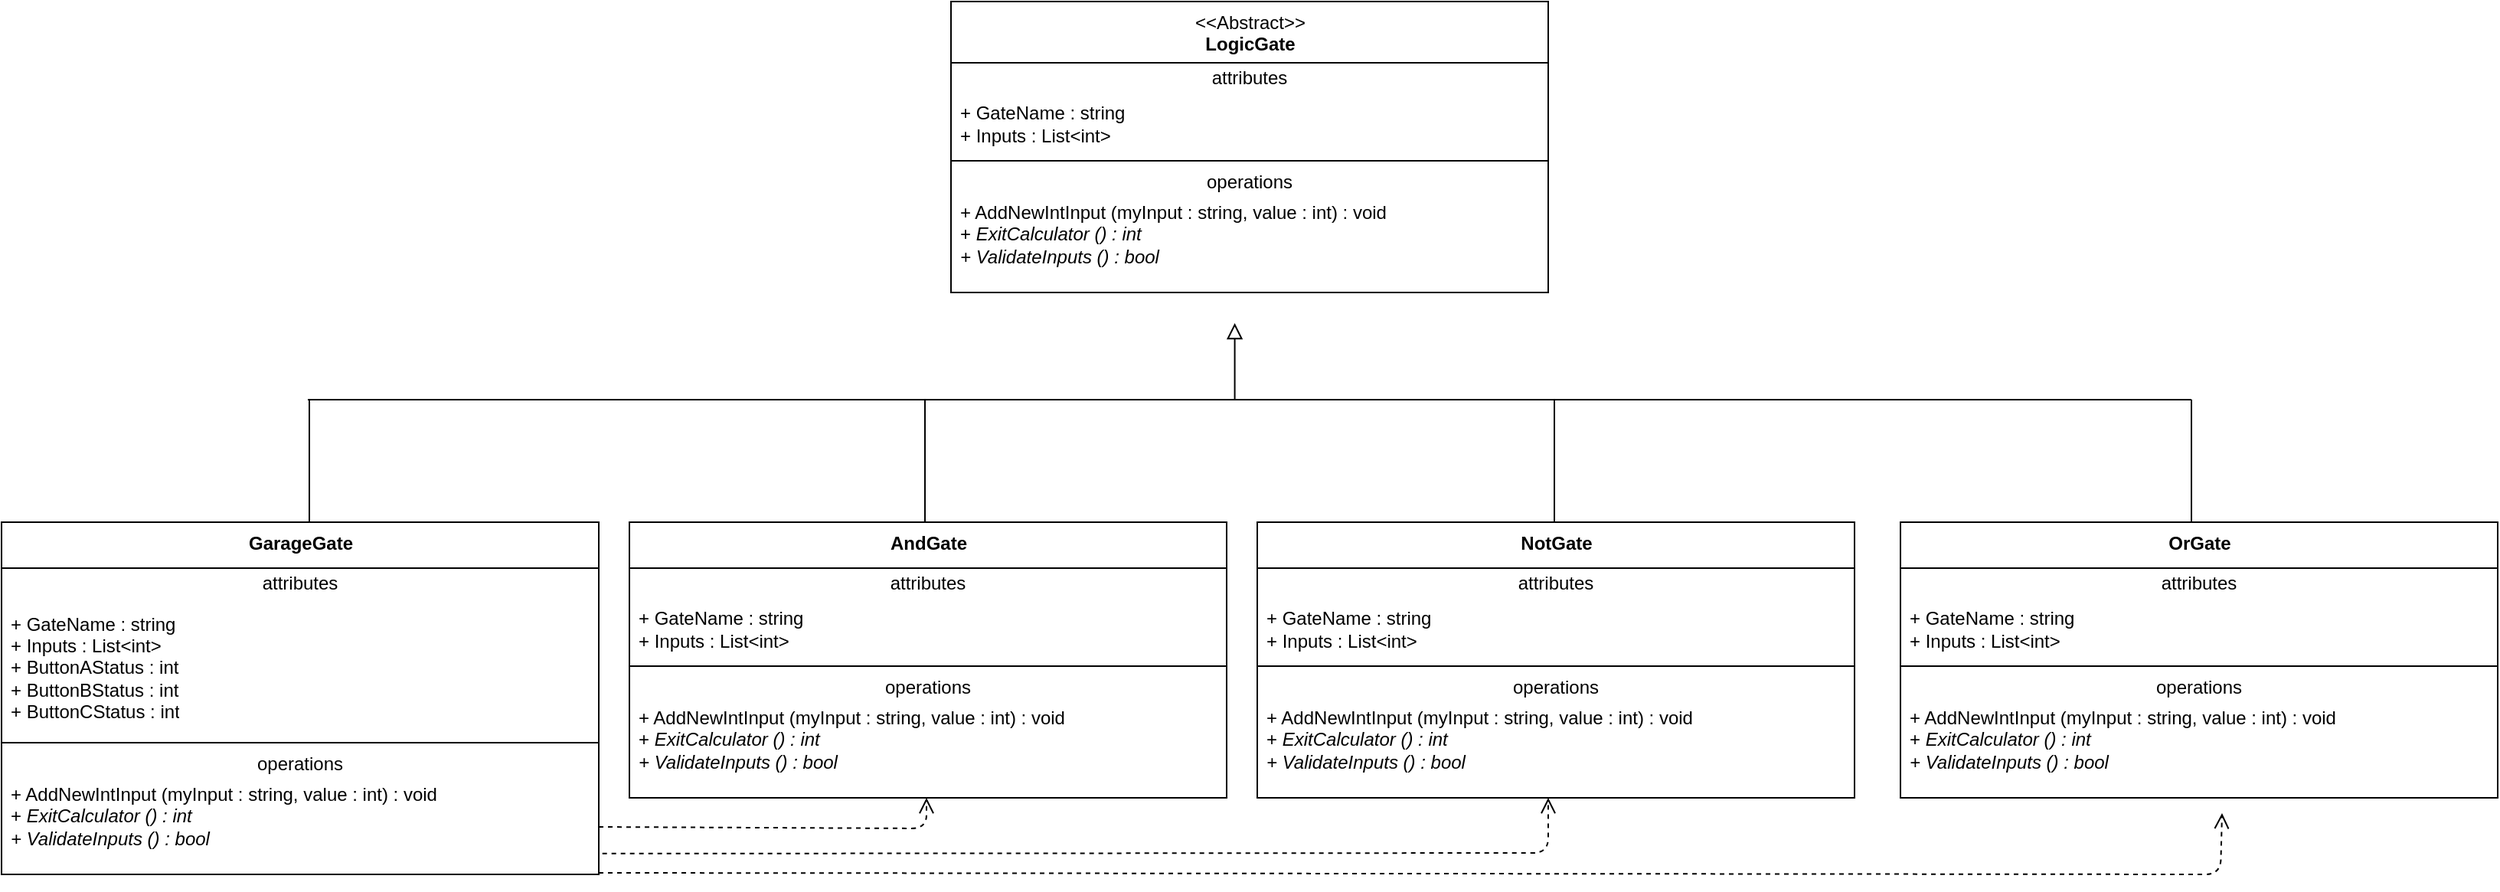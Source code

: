<mxfile>
    <diagram id="78Jm8NTUC8t-EwOBHktt" name="Page-1">
        <mxGraphModel dx="2039" dy="1904" grid="1" gridSize="10" guides="1" tooltips="1" connect="1" arrows="1" fold="1" page="1" pageScale="1" pageWidth="850" pageHeight="1100" math="0" shadow="0">
            <root>
                <mxCell id="0"/>
                <mxCell id="1" parent="0"/>
                <mxCell id="4" value="&amp;lt;&amp;lt;Abstract&amp;gt;&amp;gt;&lt;br&gt;&lt;b&gt;LogicGate&lt;/b&gt;" style="swimlane;fontStyle=0;align=center;verticalAlign=top;childLayout=stackLayout;horizontal=1;startSize=40;horizontalStack=0;resizeParent=1;resizeParentMax=0;resizeLast=0;collapsible=0;marginBottom=0;html=1;" parent="1" vertex="1">
                    <mxGeometry x="50" y="-30" width="390" height="190" as="geometry"/>
                </mxCell>
                <mxCell id="5" value="attributes" style="text;html=1;strokeColor=none;fillColor=none;align=center;verticalAlign=middle;spacingLeft=4;spacingRight=4;overflow=hidden;rotatable=0;points=[[0,0.5],[1,0.5]];portConstraint=eastwest;" parent="4" vertex="1">
                    <mxGeometry y="40" width="390" height="20" as="geometry"/>
                </mxCell>
                <mxCell id="6" value="+ GateName : string&lt;br&gt;+ Inputs : List&amp;lt;int&amp;gt;" style="text;html=1;strokeColor=none;fillColor=none;align=left;verticalAlign=middle;spacingLeft=4;spacingRight=4;overflow=hidden;rotatable=0;points=[[0,0.5],[1,0.5]];portConstraint=eastwest;" parent="4" vertex="1">
                    <mxGeometry y="60" width="390" height="40" as="geometry"/>
                </mxCell>
                <mxCell id="9" value="" style="line;strokeWidth=1;fillColor=none;align=left;verticalAlign=middle;spacingTop=-1;spacingLeft=3;spacingRight=3;rotatable=0;labelPosition=right;points=[];portConstraint=eastwest;" parent="4" vertex="1">
                    <mxGeometry y="100" width="390" height="8" as="geometry"/>
                </mxCell>
                <mxCell id="10" value="operations" style="text;html=1;strokeColor=none;fillColor=none;align=center;verticalAlign=middle;spacingLeft=4;spacingRight=4;overflow=hidden;rotatable=0;points=[[0,0.5],[1,0.5]];portConstraint=eastwest;" parent="4" vertex="1">
                    <mxGeometry y="108" width="390" height="20" as="geometry"/>
                </mxCell>
                <mxCell id="11" value="+ AddNewIntInput (myInput : string, value : int) : void&amp;nbsp;&lt;br&gt;+ &lt;i&gt;ExitCalculator () : int&lt;br&gt;+ ValidateInputs () : bool&lt;br&gt;&lt;br&gt;&lt;/i&gt;" style="text;html=1;strokeColor=none;fillColor=none;align=left;verticalAlign=middle;spacingLeft=4;spacingRight=4;overflow=hidden;rotatable=0;points=[[0,0.5],[1,0.5]];portConstraint=eastwest;" parent="4" vertex="1">
                    <mxGeometry y="128" width="390" height="62" as="geometry"/>
                </mxCell>
                <mxCell id="34" value="" style="endArrow=block;html=1;rounded=0;align=center;verticalAlign=bottom;endFill=0;labelBackgroundColor=none;endSize=8;" parent="1" edge="1">
                    <mxGeometry relative="1" as="geometry">
                        <mxPoint x="235.29" y="230" as="sourcePoint"/>
                        <mxPoint x="235.29" y="180" as="targetPoint"/>
                    </mxGeometry>
                </mxCell>
                <mxCell id="37" value="" style="html=1;verticalAlign=bottom;labelBackgroundColor=none;endArrow=none;endFill=0;endSize=6;align=left;" parent="1" edge="1">
                    <mxGeometry x="-1" relative="1" as="geometry">
                        <mxPoint x="-370" y="230" as="sourcePoint"/>
                        <mxPoint x="860" y="230" as="targetPoint"/>
                    </mxGeometry>
                </mxCell>
                <mxCell id="38" value="" style="html=1;verticalAlign=bottom;labelBackgroundColor=none;endArrow=none;endFill=0;endSize=6;align=left;entryX=0.5;entryY=0;entryDx=0;entryDy=0;" parent="1" edge="1">
                    <mxGeometry x="-1" relative="1" as="geometry">
                        <mxPoint x="33" y="230" as="sourcePoint"/>
                        <mxPoint x="33" y="310" as="targetPoint"/>
                    </mxGeometry>
                </mxCell>
                <mxCell id="39" value="" style="html=1;verticalAlign=bottom;labelBackgroundColor=none;endArrow=none;endFill=0;endSize=6;align=left;entryX=0.5;entryY=0;entryDx=0;entryDy=0;" parent="1" edge="1">
                    <mxGeometry x="-1" relative="1" as="geometry">
                        <mxPoint x="444" y="230" as="sourcePoint"/>
                        <mxPoint x="444" y="310" as="targetPoint"/>
                    </mxGeometry>
                </mxCell>
                <mxCell id="40" value="" style="html=1;verticalAlign=bottom;labelBackgroundColor=none;endArrow=none;endFill=0;endSize=6;align=left;entryX=0.5;entryY=0;entryDx=0;entryDy=0;" parent="1" edge="1">
                    <mxGeometry x="-1" relative="1" as="geometry">
                        <mxPoint x="860.0" y="230" as="sourcePoint"/>
                        <mxPoint x="860.0" y="310" as="targetPoint"/>
                    </mxGeometry>
                </mxCell>
                <mxCell id="72" value="&lt;b&gt;GarageGate&lt;/b&gt;" style="swimlane;fontStyle=0;align=center;verticalAlign=top;childLayout=stackLayout;horizontal=1;startSize=30;horizontalStack=0;resizeParent=1;resizeParentMax=0;resizeLast=0;collapsible=0;marginBottom=0;html=1;" parent="1" vertex="1">
                    <mxGeometry x="-570" y="310" width="390" height="230" as="geometry"/>
                </mxCell>
                <mxCell id="73" value="attributes" style="text;html=1;strokeColor=none;fillColor=none;align=center;verticalAlign=middle;spacingLeft=4;spacingRight=4;overflow=hidden;rotatable=0;points=[[0,0.5],[1,0.5]];portConstraint=eastwest;" parent="72" vertex="1">
                    <mxGeometry y="30" width="390" height="20" as="geometry"/>
                </mxCell>
                <mxCell id="74" value="+ GateName : string&lt;br&gt;+ Inputs : List&amp;lt;int&amp;gt;&lt;br&gt;+ ButtonAStatus : int&lt;br&gt;+ ButtonBStatus : int&lt;br&gt;+ ButtonCStatus : int" style="text;html=1;strokeColor=none;fillColor=none;align=left;verticalAlign=middle;spacingLeft=4;spacingRight=4;overflow=hidden;rotatable=0;points=[[0,0.5],[1,0.5]];portConstraint=eastwest;" parent="72" vertex="1">
                    <mxGeometry y="50" width="390" height="90" as="geometry"/>
                </mxCell>
                <mxCell id="75" value="" style="line;strokeWidth=1;fillColor=none;align=left;verticalAlign=middle;spacingTop=-1;spacingLeft=3;spacingRight=3;rotatable=0;labelPosition=right;points=[];portConstraint=eastwest;" parent="72" vertex="1">
                    <mxGeometry y="140" width="390" height="8" as="geometry"/>
                </mxCell>
                <mxCell id="76" value="operations" style="text;html=1;strokeColor=none;fillColor=none;align=center;verticalAlign=middle;spacingLeft=4;spacingRight=4;overflow=hidden;rotatable=0;points=[[0,0.5],[1,0.5]];portConstraint=eastwest;" parent="72" vertex="1">
                    <mxGeometry y="148" width="390" height="20" as="geometry"/>
                </mxCell>
                <mxCell id="100" value="+ AddNewIntInput (myInput : string, value : int) : void&amp;nbsp;&lt;br&gt;+ &lt;i&gt;ExitCalculator () : int&lt;br&gt;+ ValidateInputs () : bool&lt;br&gt;&lt;br&gt;&lt;/i&gt;" style="text;html=1;strokeColor=none;fillColor=none;align=left;verticalAlign=middle;spacingLeft=4;spacingRight=4;overflow=hidden;rotatable=0;points=[[0,0.5],[1,0.5]];portConstraint=eastwest;" vertex="1" parent="72">
                    <mxGeometry y="168" width="390" height="62" as="geometry"/>
                </mxCell>
                <mxCell id="78" value="" style="html=1;verticalAlign=bottom;labelBackgroundColor=none;endArrow=none;endFill=0;endSize=6;align=left;entryX=0.5;entryY=0;entryDx=0;entryDy=0;" parent="1" edge="1">
                    <mxGeometry x="-1" relative="1" as="geometry">
                        <mxPoint x="-369" y="230" as="sourcePoint"/>
                        <mxPoint x="-369" y="310" as="targetPoint"/>
                    </mxGeometry>
                </mxCell>
                <mxCell id="79" value="" style="endArrow=open;startArrow=none;endFill=0;startFill=0;endSize=8;html=1;verticalAlign=bottom;dashed=1;labelBackgroundColor=none;exitX=1;exitY=0.5;exitDx=0;exitDy=0;" parent="1" edge="1" source="100">
                    <mxGeometry width="160" relative="1" as="geometry">
                        <mxPoint x="-180" y="525" as="sourcePoint"/>
                        <mxPoint x="34" y="490" as="targetPoint"/>
                        <Array as="points">
                            <mxPoint x="34" y="510"/>
                        </Array>
                    </mxGeometry>
                </mxCell>
                <mxCell id="80" value="" style="endArrow=open;startArrow=none;endFill=0;startFill=0;endSize=8;html=1;verticalAlign=bottom;dashed=1;labelBackgroundColor=none;exitX=1.006;exitY=0.781;exitDx=0;exitDy=0;exitPerimeter=0;" parent="1" source="100" edge="1">
                    <mxGeometry width="160" relative="1" as="geometry">
                        <mxPoint x="-180" y="509" as="sourcePoint"/>
                        <mxPoint x="440" y="490" as="targetPoint"/>
                        <Array as="points">
                            <mxPoint x="440" y="526"/>
                        </Array>
                    </mxGeometry>
                </mxCell>
                <mxCell id="81" value="" style="endArrow=open;startArrow=none;endFill=0;startFill=0;endSize=8;html=1;verticalAlign=bottom;dashed=1;labelBackgroundColor=none;" parent="1" edge="1">
                    <mxGeometry width="160" relative="1" as="geometry">
                        <mxPoint x="-180" y="539" as="sourcePoint"/>
                        <mxPoint x="880" y="500" as="targetPoint"/>
                        <Array as="points">
                            <mxPoint x="879" y="540"/>
                        </Array>
                    </mxGeometry>
                </mxCell>
                <mxCell id="82" value="&lt;b&gt;AndGate&lt;/b&gt;" style="swimlane;fontStyle=0;align=center;verticalAlign=top;childLayout=stackLayout;horizontal=1;startSize=30;horizontalStack=0;resizeParent=1;resizeParentMax=0;resizeLast=0;collapsible=0;marginBottom=0;html=1;" parent="1" vertex="1">
                    <mxGeometry x="-160" y="310" width="390" height="180" as="geometry"/>
                </mxCell>
                <mxCell id="83" value="attributes" style="text;html=1;strokeColor=none;fillColor=none;align=center;verticalAlign=middle;spacingLeft=4;spacingRight=4;overflow=hidden;rotatable=0;points=[[0,0.5],[1,0.5]];portConstraint=eastwest;" parent="82" vertex="1">
                    <mxGeometry y="30" width="390" height="20" as="geometry"/>
                </mxCell>
                <mxCell id="84" value="+ GateName : string&lt;br&gt;+ Inputs : List&amp;lt;int&amp;gt;" style="text;html=1;strokeColor=none;fillColor=none;align=left;verticalAlign=middle;spacingLeft=4;spacingRight=4;overflow=hidden;rotatable=0;points=[[0,0.5],[1,0.5]];portConstraint=eastwest;" parent="82" vertex="1">
                    <mxGeometry y="50" width="390" height="40" as="geometry"/>
                </mxCell>
                <mxCell id="85" value="" style="line;strokeWidth=1;fillColor=none;align=left;verticalAlign=middle;spacingTop=-1;spacingLeft=3;spacingRight=3;rotatable=0;labelPosition=right;points=[];portConstraint=eastwest;" parent="82" vertex="1">
                    <mxGeometry y="90" width="390" height="8" as="geometry"/>
                </mxCell>
                <mxCell id="86" value="operations" style="text;html=1;strokeColor=none;fillColor=none;align=center;verticalAlign=middle;spacingLeft=4;spacingRight=4;overflow=hidden;rotatable=0;points=[[0,0.5],[1,0.5]];portConstraint=eastwest;" parent="82" vertex="1">
                    <mxGeometry y="98" width="390" height="20" as="geometry"/>
                </mxCell>
                <mxCell id="87" value="+ AddNewIntInput (myInput : string, value : int) : void&amp;nbsp;&lt;br&gt;+ &lt;i&gt;ExitCalculator () : int&lt;br&gt;+ ValidateInputs () : bool&lt;br&gt;&lt;br&gt;&lt;/i&gt;" style="text;html=1;strokeColor=none;fillColor=none;align=left;verticalAlign=middle;spacingLeft=4;spacingRight=4;overflow=hidden;rotatable=0;points=[[0,0.5],[1,0.5]];portConstraint=eastwest;" parent="82" vertex="1">
                    <mxGeometry y="118" width="390" height="62" as="geometry"/>
                </mxCell>
                <mxCell id="88" value="&lt;b&gt;NotGate&lt;/b&gt;" style="swimlane;fontStyle=0;align=center;verticalAlign=top;childLayout=stackLayout;horizontal=1;startSize=30;horizontalStack=0;resizeParent=1;resizeParentMax=0;resizeLast=0;collapsible=0;marginBottom=0;html=1;" parent="1" vertex="1">
                    <mxGeometry x="250" y="310" width="390" height="180" as="geometry"/>
                </mxCell>
                <mxCell id="89" value="attributes" style="text;html=1;strokeColor=none;fillColor=none;align=center;verticalAlign=middle;spacingLeft=4;spacingRight=4;overflow=hidden;rotatable=0;points=[[0,0.5],[1,0.5]];portConstraint=eastwest;" parent="88" vertex="1">
                    <mxGeometry y="30" width="390" height="20" as="geometry"/>
                </mxCell>
                <mxCell id="90" value="+ GateName : string&lt;br&gt;+ Inputs : List&amp;lt;int&amp;gt;" style="text;html=1;strokeColor=none;fillColor=none;align=left;verticalAlign=middle;spacingLeft=4;spacingRight=4;overflow=hidden;rotatable=0;points=[[0,0.5],[1,0.5]];portConstraint=eastwest;" parent="88" vertex="1">
                    <mxGeometry y="50" width="390" height="40" as="geometry"/>
                </mxCell>
                <mxCell id="91" value="" style="line;strokeWidth=1;fillColor=none;align=left;verticalAlign=middle;spacingTop=-1;spacingLeft=3;spacingRight=3;rotatable=0;labelPosition=right;points=[];portConstraint=eastwest;" parent="88" vertex="1">
                    <mxGeometry y="90" width="390" height="8" as="geometry"/>
                </mxCell>
                <mxCell id="92" value="operations" style="text;html=1;strokeColor=none;fillColor=none;align=center;verticalAlign=middle;spacingLeft=4;spacingRight=4;overflow=hidden;rotatable=0;points=[[0,0.5],[1,0.5]];portConstraint=eastwest;" parent="88" vertex="1">
                    <mxGeometry y="98" width="390" height="20" as="geometry"/>
                </mxCell>
                <mxCell id="93" value="+ AddNewIntInput (myInput : string, value : int) : void&amp;nbsp;&lt;br&gt;+ &lt;i&gt;ExitCalculator () : int&lt;br&gt;+ ValidateInputs () : bool&lt;br&gt;&lt;br&gt;&lt;/i&gt;" style="text;html=1;strokeColor=none;fillColor=none;align=left;verticalAlign=middle;spacingLeft=4;spacingRight=4;overflow=hidden;rotatable=0;points=[[0,0.5],[1,0.5]];portConstraint=eastwest;" parent="88" vertex="1">
                    <mxGeometry y="118" width="390" height="62" as="geometry"/>
                </mxCell>
                <mxCell id="94" value="&lt;b&gt;OrGate&lt;/b&gt;" style="swimlane;fontStyle=0;align=center;verticalAlign=top;childLayout=stackLayout;horizontal=1;startSize=30;horizontalStack=0;resizeParent=1;resizeParentMax=0;resizeLast=0;collapsible=0;marginBottom=0;html=1;" parent="1" vertex="1">
                    <mxGeometry x="670" y="310" width="390" height="180" as="geometry"/>
                </mxCell>
                <mxCell id="95" value="attributes" style="text;html=1;strokeColor=none;fillColor=none;align=center;verticalAlign=middle;spacingLeft=4;spacingRight=4;overflow=hidden;rotatable=0;points=[[0,0.5],[1,0.5]];portConstraint=eastwest;" parent="94" vertex="1">
                    <mxGeometry y="30" width="390" height="20" as="geometry"/>
                </mxCell>
                <mxCell id="96" value="+ GateName : string&lt;br&gt;+ Inputs : List&amp;lt;int&amp;gt;" style="text;html=1;strokeColor=none;fillColor=none;align=left;verticalAlign=middle;spacingLeft=4;spacingRight=4;overflow=hidden;rotatable=0;points=[[0,0.5],[1,0.5]];portConstraint=eastwest;" parent="94" vertex="1">
                    <mxGeometry y="50" width="390" height="40" as="geometry"/>
                </mxCell>
                <mxCell id="97" value="" style="line;strokeWidth=1;fillColor=none;align=left;verticalAlign=middle;spacingTop=-1;spacingLeft=3;spacingRight=3;rotatable=0;labelPosition=right;points=[];portConstraint=eastwest;" parent="94" vertex="1">
                    <mxGeometry y="90" width="390" height="8" as="geometry"/>
                </mxCell>
                <mxCell id="98" value="operations" style="text;html=1;strokeColor=none;fillColor=none;align=center;verticalAlign=middle;spacingLeft=4;spacingRight=4;overflow=hidden;rotatable=0;points=[[0,0.5],[1,0.5]];portConstraint=eastwest;" parent="94" vertex="1">
                    <mxGeometry y="98" width="390" height="20" as="geometry"/>
                </mxCell>
                <mxCell id="99" value="+ AddNewIntInput (myInput : string, value : int) : void&amp;nbsp;&lt;br&gt;+ &lt;i&gt;ExitCalculator () : int&lt;br&gt;+ ValidateInputs () : bool&lt;br&gt;&lt;br&gt;&lt;/i&gt;" style="text;html=1;strokeColor=none;fillColor=none;align=left;verticalAlign=middle;spacingLeft=4;spacingRight=4;overflow=hidden;rotatable=0;points=[[0,0.5],[1,0.5]];portConstraint=eastwest;" parent="94" vertex="1">
                    <mxGeometry y="118" width="390" height="62" as="geometry"/>
                </mxCell>
            </root>
        </mxGraphModel>
    </diagram>
</mxfile>